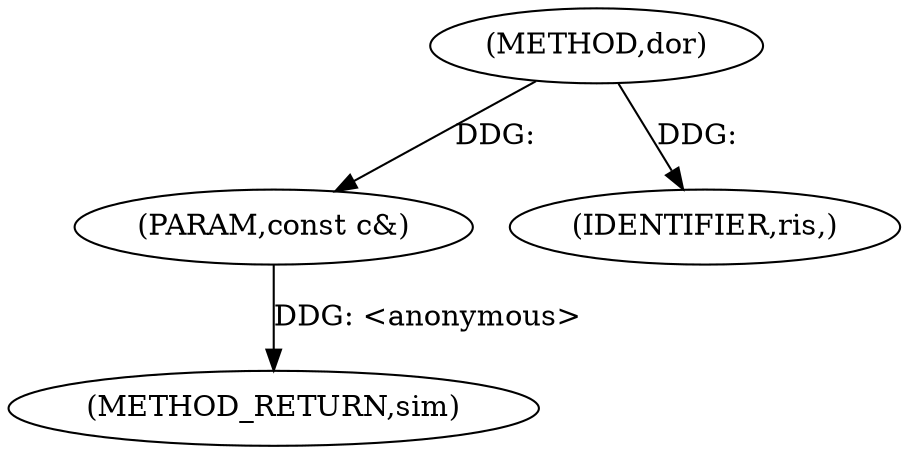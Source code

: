 digraph "dor" {  
"1000182" [label = "(METHOD,dor)" ]
"1000186" [label = "(METHOD_RETURN,sim)" ]
"1000183" [label = "(PARAM,const c&)" ]
"1000185" [label = "(IDENTIFIER,ris,)" ]
  "1000183" -> "1000186"  [ label = "DDG: <anonymous>"] 
  "1000182" -> "1000183"  [ label = "DDG: "] 
  "1000182" -> "1000185"  [ label = "DDG: "] 
}
